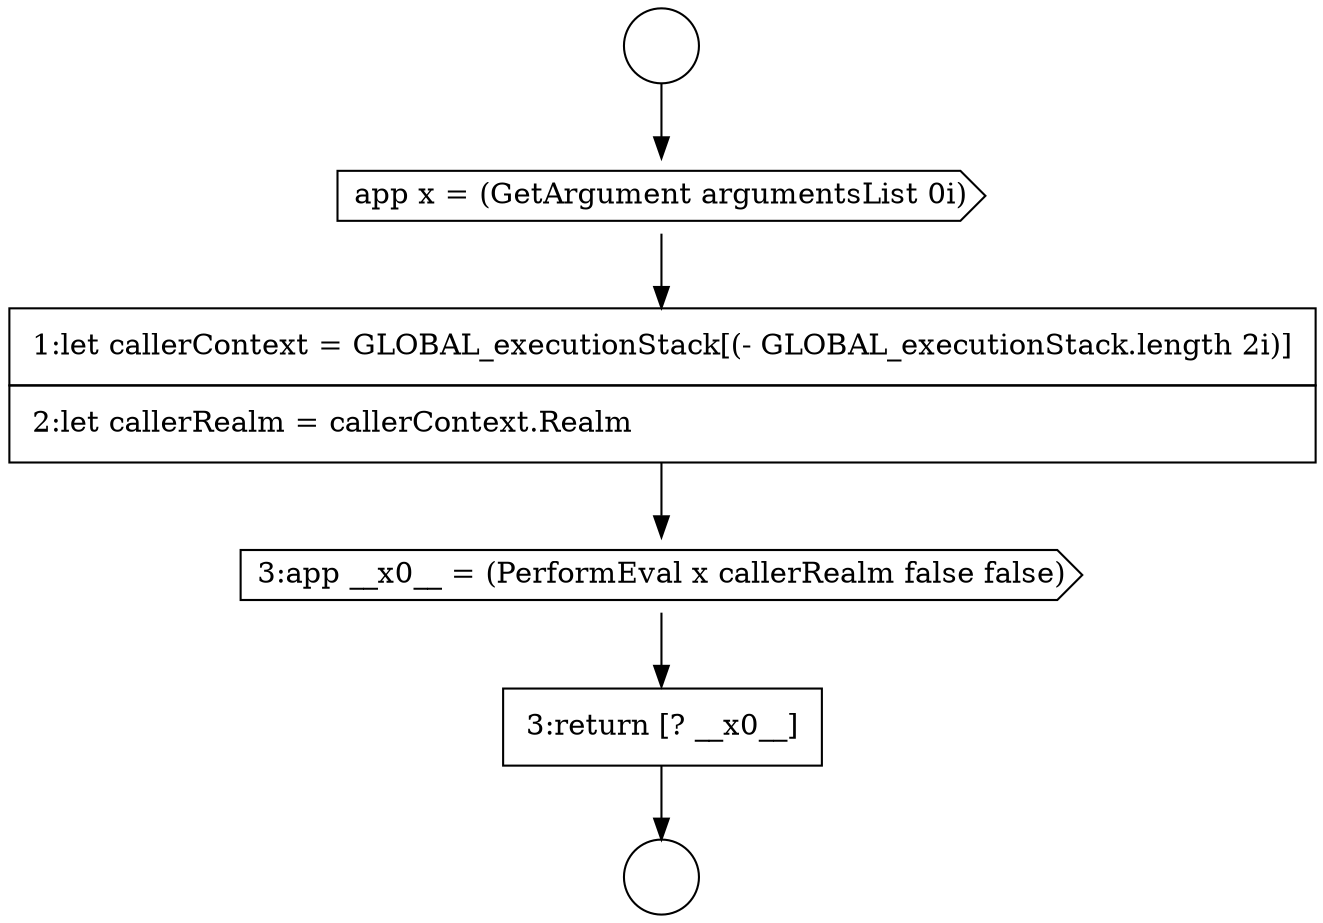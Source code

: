 digraph {
  node11652 [shape=circle label=" " color="black" fillcolor="white" style=filled]
  node11656 [shape=cds, label=<<font color="black">3:app __x0__ = (PerformEval x callerRealm false false)</font>> color="black" fillcolor="white" style=filled]
  node11655 [shape=none, margin=0, label=<<font color="black">
    <table border="0" cellborder="1" cellspacing="0" cellpadding="10">
      <tr><td align="left">1:let callerContext = GLOBAL_executionStack[(- GLOBAL_executionStack.length 2i)]</td></tr>
      <tr><td align="left">2:let callerRealm = callerContext.Realm</td></tr>
    </table>
  </font>> color="black" fillcolor="white" style=filled]
  node11657 [shape=none, margin=0, label=<<font color="black">
    <table border="0" cellborder="1" cellspacing="0" cellpadding="10">
      <tr><td align="left">3:return [? __x0__]</td></tr>
    </table>
  </font>> color="black" fillcolor="white" style=filled]
  node11654 [shape=cds, label=<<font color="black">app x = (GetArgument argumentsList 0i)</font>> color="black" fillcolor="white" style=filled]
  node11653 [shape=circle label=" " color="black" fillcolor="white" style=filled]
  node11656 -> node11657 [ color="black"]
  node11652 -> node11654 [ color="black"]
  node11657 -> node11653 [ color="black"]
  node11655 -> node11656 [ color="black"]
  node11654 -> node11655 [ color="black"]
}
